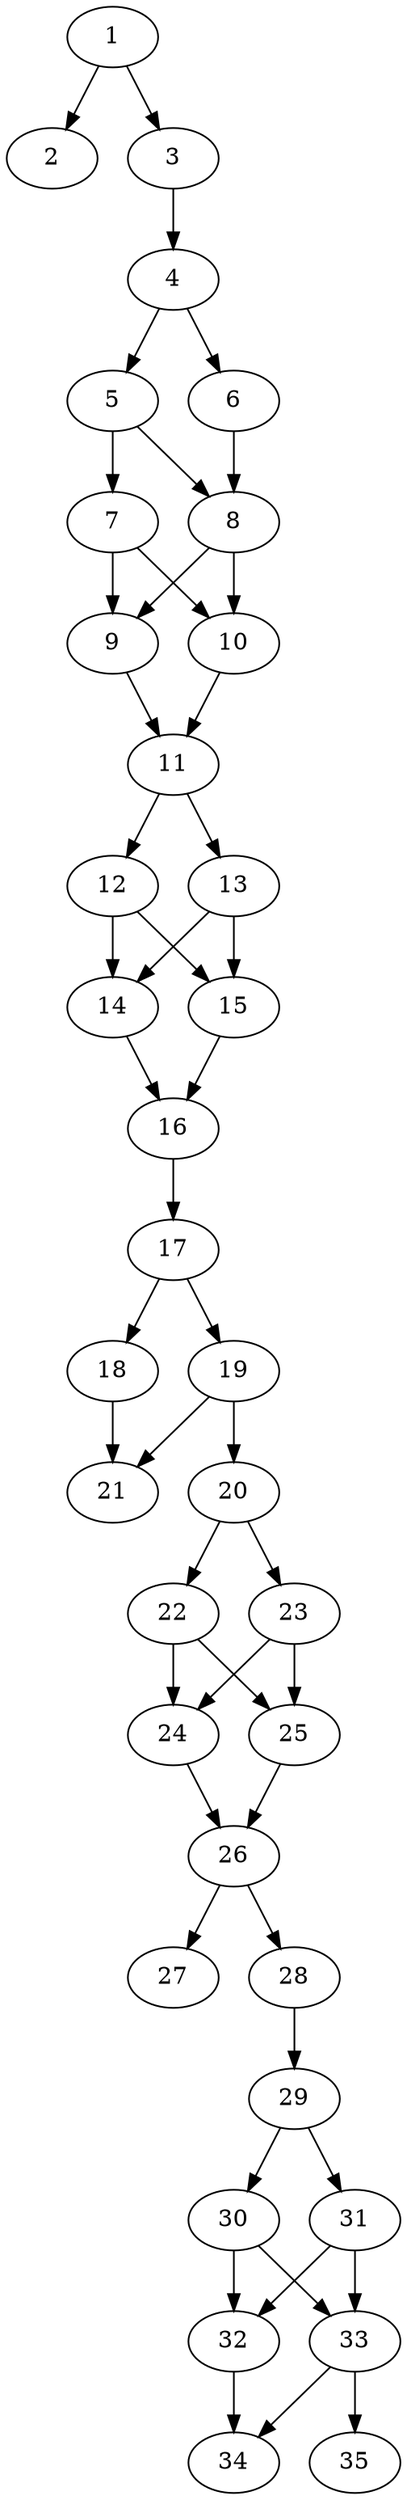 // DAG automatically generated by daggen at Thu Oct  3 14:05:37 2019
// ./daggen --dot -n 35 --ccr 0.5 --fat 0.3 --regular 0.5 --density 0.9 --mindata 5242880 --maxdata 52428800 
digraph G {
  1 [size="97980416", alpha="0.05", expect_size="48990208"] 
  1 -> 2 [size ="48990208"]
  1 -> 3 [size ="48990208"]
  2 [size="69910528", alpha="0.06", expect_size="34955264"] 
  3 [size="32227328", alpha="0.11", expect_size="16113664"] 
  3 -> 4 [size ="16113664"]
  4 [size="85772288", alpha="0.04", expect_size="42886144"] 
  4 -> 5 [size ="42886144"]
  4 -> 6 [size ="42886144"]
  5 [size="103948288", alpha="0.17", expect_size="51974144"] 
  5 -> 7 [size ="51974144"]
  5 -> 8 [size ="51974144"]
  6 [size="89446400", alpha="0.14", expect_size="44723200"] 
  6 -> 8 [size ="44723200"]
  7 [size="60858368", alpha="0.19", expect_size="30429184"] 
  7 -> 9 [size ="30429184"]
  7 -> 10 [size ="30429184"]
  8 [size="27273216", alpha="0.09", expect_size="13636608"] 
  8 -> 9 [size ="13636608"]
  8 -> 10 [size ="13636608"]
  9 [size="89094144", alpha="0.07", expect_size="44547072"] 
  9 -> 11 [size ="44547072"]
  10 [size="93681664", alpha="0.01", expect_size="46840832"] 
  10 -> 11 [size ="46840832"]
  11 [size="71485440", alpha="0.06", expect_size="35742720"] 
  11 -> 12 [size ="35742720"]
  11 -> 13 [size ="35742720"]
  12 [size="96260096", alpha="0.09", expect_size="48130048"] 
  12 -> 14 [size ="48130048"]
  12 -> 15 [size ="48130048"]
  13 [size="29644800", alpha="0.14", expect_size="14822400"] 
  13 -> 14 [size ="14822400"]
  13 -> 15 [size ="14822400"]
  14 [size="79605760", alpha="0.00", expect_size="39802880"] 
  14 -> 16 [size ="39802880"]
  15 [size="100636672", alpha="0.05", expect_size="50318336"] 
  15 -> 16 [size ="50318336"]
  16 [size="87347200", alpha="0.14", expect_size="43673600"] 
  16 -> 17 [size ="43673600"]
  17 [size="57833472", alpha="0.10", expect_size="28916736"] 
  17 -> 18 [size ="28916736"]
  17 -> 19 [size ="28916736"]
  18 [size="53764096", alpha="0.19", expect_size="26882048"] 
  18 -> 21 [size ="26882048"]
  19 [size="98213888", alpha="0.16", expect_size="49106944"] 
  19 -> 20 [size ="49106944"]
  19 -> 21 [size ="49106944"]
  20 [size="36939776", alpha="0.04", expect_size="18469888"] 
  20 -> 22 [size ="18469888"]
  20 -> 23 [size ="18469888"]
  21 [size="43167744", alpha="0.11", expect_size="21583872"] 
  22 [size="69412864", alpha="0.10", expect_size="34706432"] 
  22 -> 24 [size ="34706432"]
  22 -> 25 [size ="34706432"]
  23 [size="18108416", alpha="0.14", expect_size="9054208"] 
  23 -> 24 [size ="9054208"]
  23 -> 25 [size ="9054208"]
  24 [size="83742720", alpha="0.13", expect_size="41871360"] 
  24 -> 26 [size ="41871360"]
  25 [size="83830784", alpha="0.13", expect_size="41915392"] 
  25 -> 26 [size ="41915392"]
  26 [size="14270464", alpha="0.09", expect_size="7135232"] 
  26 -> 27 [size ="7135232"]
  26 -> 28 [size ="7135232"]
  27 [size="78264320", alpha="0.16", expect_size="39132160"] 
  28 [size="29280256", alpha="0.06", expect_size="14640128"] 
  28 -> 29 [size ="14640128"]
  29 [size="23889920", alpha="0.13", expect_size="11944960"] 
  29 -> 30 [size ="11944960"]
  29 -> 31 [size ="11944960"]
  30 [size="100206592", alpha="0.18", expect_size="50103296"] 
  30 -> 32 [size ="50103296"]
  30 -> 33 [size ="50103296"]
  31 [size="25456640", alpha="0.16", expect_size="12728320"] 
  31 -> 32 [size ="12728320"]
  31 -> 33 [size ="12728320"]
  32 [size="75878400", alpha="0.12", expect_size="37939200"] 
  32 -> 34 [size ="37939200"]
  33 [size="27783168", alpha="0.12", expect_size="13891584"] 
  33 -> 34 [size ="13891584"]
  33 -> 35 [size ="13891584"]
  34 [size="91656192", alpha="0.06", expect_size="45828096"] 
  35 [size="59666432", alpha="0.20", expect_size="29833216"] 
}
